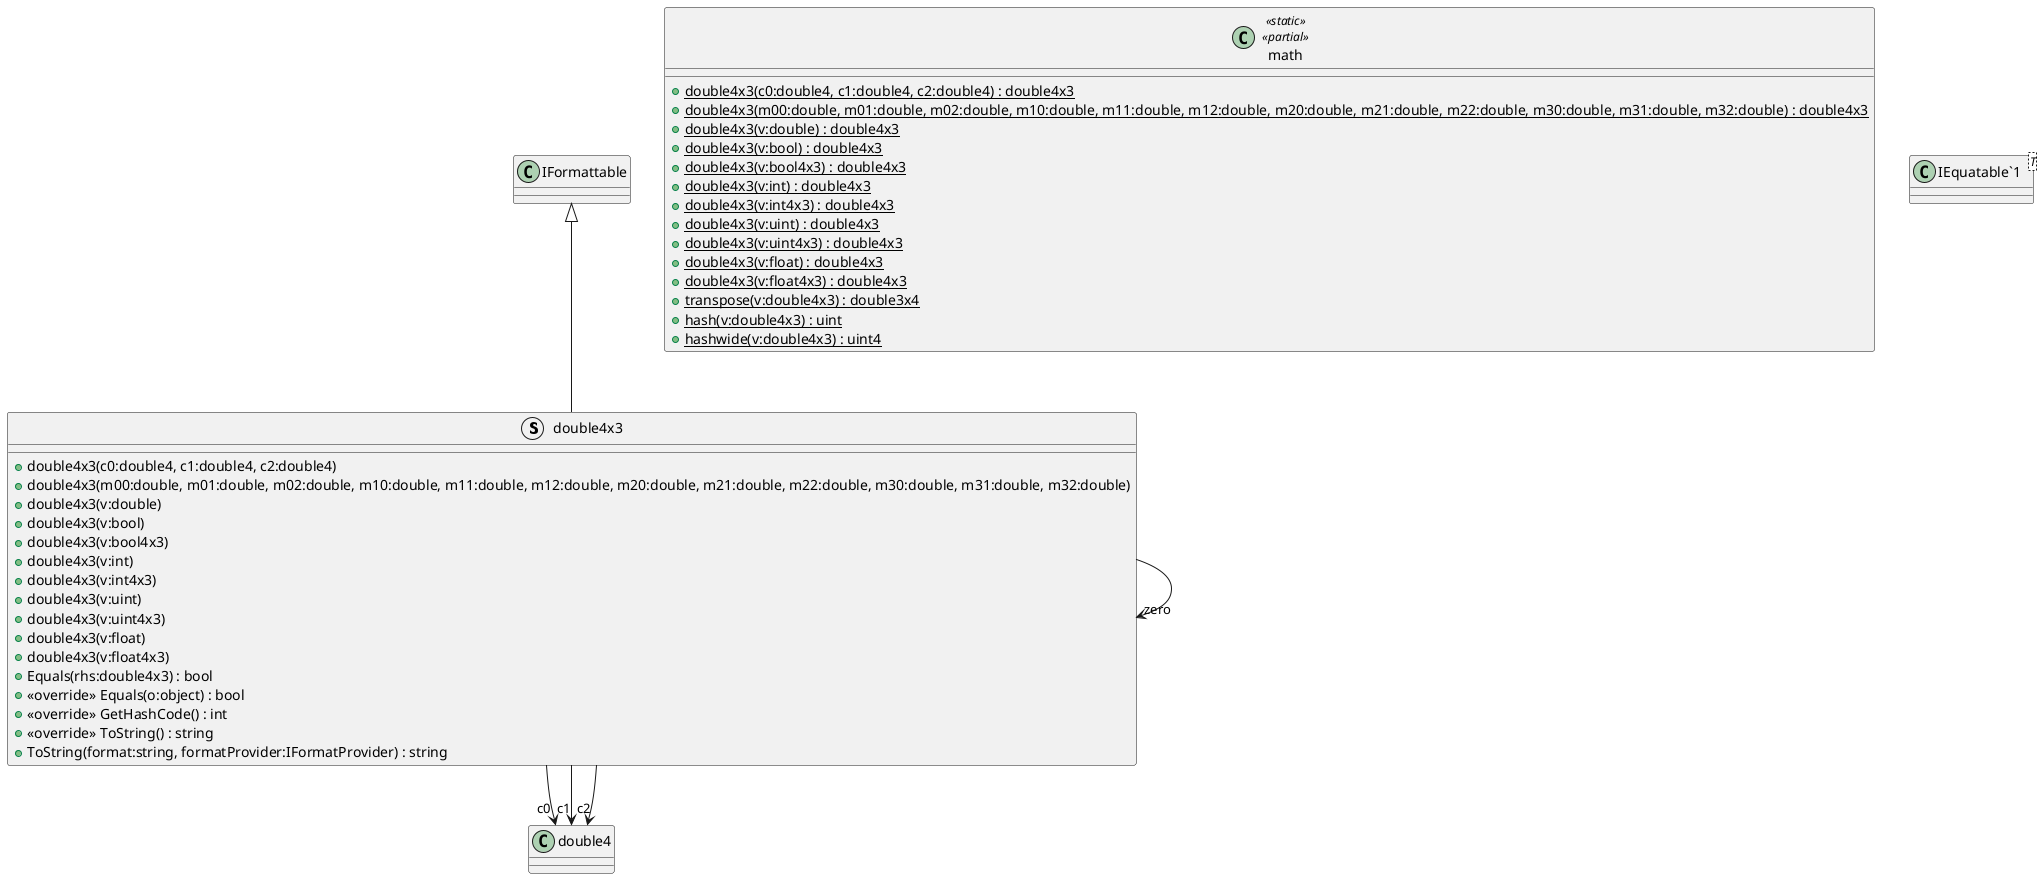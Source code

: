 @startuml
struct double4x3 {
    + double4x3(c0:double4, c1:double4, c2:double4)
    + double4x3(m00:double, m01:double, m02:double, m10:double, m11:double, m12:double, m20:double, m21:double, m22:double, m30:double, m31:double, m32:double)
    + double4x3(v:double)
    + double4x3(v:bool)
    + double4x3(v:bool4x3)
    + double4x3(v:int)
    + double4x3(v:int4x3)
    + double4x3(v:uint)
    + double4x3(v:uint4x3)
    + double4x3(v:float)
    + double4x3(v:float4x3)
    + Equals(rhs:double4x3) : bool
    + <<override>> Equals(o:object) : bool
    + <<override>> GetHashCode() : int
    + <<override>> ToString() : string
    + ToString(format:string, formatProvider:IFormatProvider) : string
}
class math <<static>> <<partial>> {
    + {static} double4x3(c0:double4, c1:double4, c2:double4) : double4x3
    + {static} double4x3(m00:double, m01:double, m02:double, m10:double, m11:double, m12:double, m20:double, m21:double, m22:double, m30:double, m31:double, m32:double) : double4x3
    + {static} double4x3(v:double) : double4x3
    + {static} double4x3(v:bool) : double4x3
    + {static} double4x3(v:bool4x3) : double4x3
    + {static} double4x3(v:int) : double4x3
    + {static} double4x3(v:int4x3) : double4x3
    + {static} double4x3(v:uint) : double4x3
    + {static} double4x3(v:uint4x3) : double4x3
    + {static} double4x3(v:float) : double4x3
    + {static} double4x3(v:float4x3) : double4x3
    + {static} transpose(v:double4x3) : double3x4
    + {static} hash(v:double4x3) : uint
    + {static} hashwide(v:double4x3) : uint4
}
class "IEquatable`1"<T> {
}
IFormattable <|-- double4x3
double4x3 --> "c0" double4
double4x3 --> "c1" double4
double4x3 --> "c2" double4
double4x3 --> "zero" double4x3
@enduml
